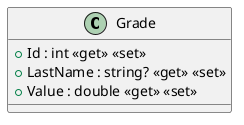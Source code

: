 @startuml
class Grade {
    + Id : int <<get>> <<set>>
    + LastName : string? <<get>> <<set>>
    + Value : double <<get>> <<set>>
}
@enduml
